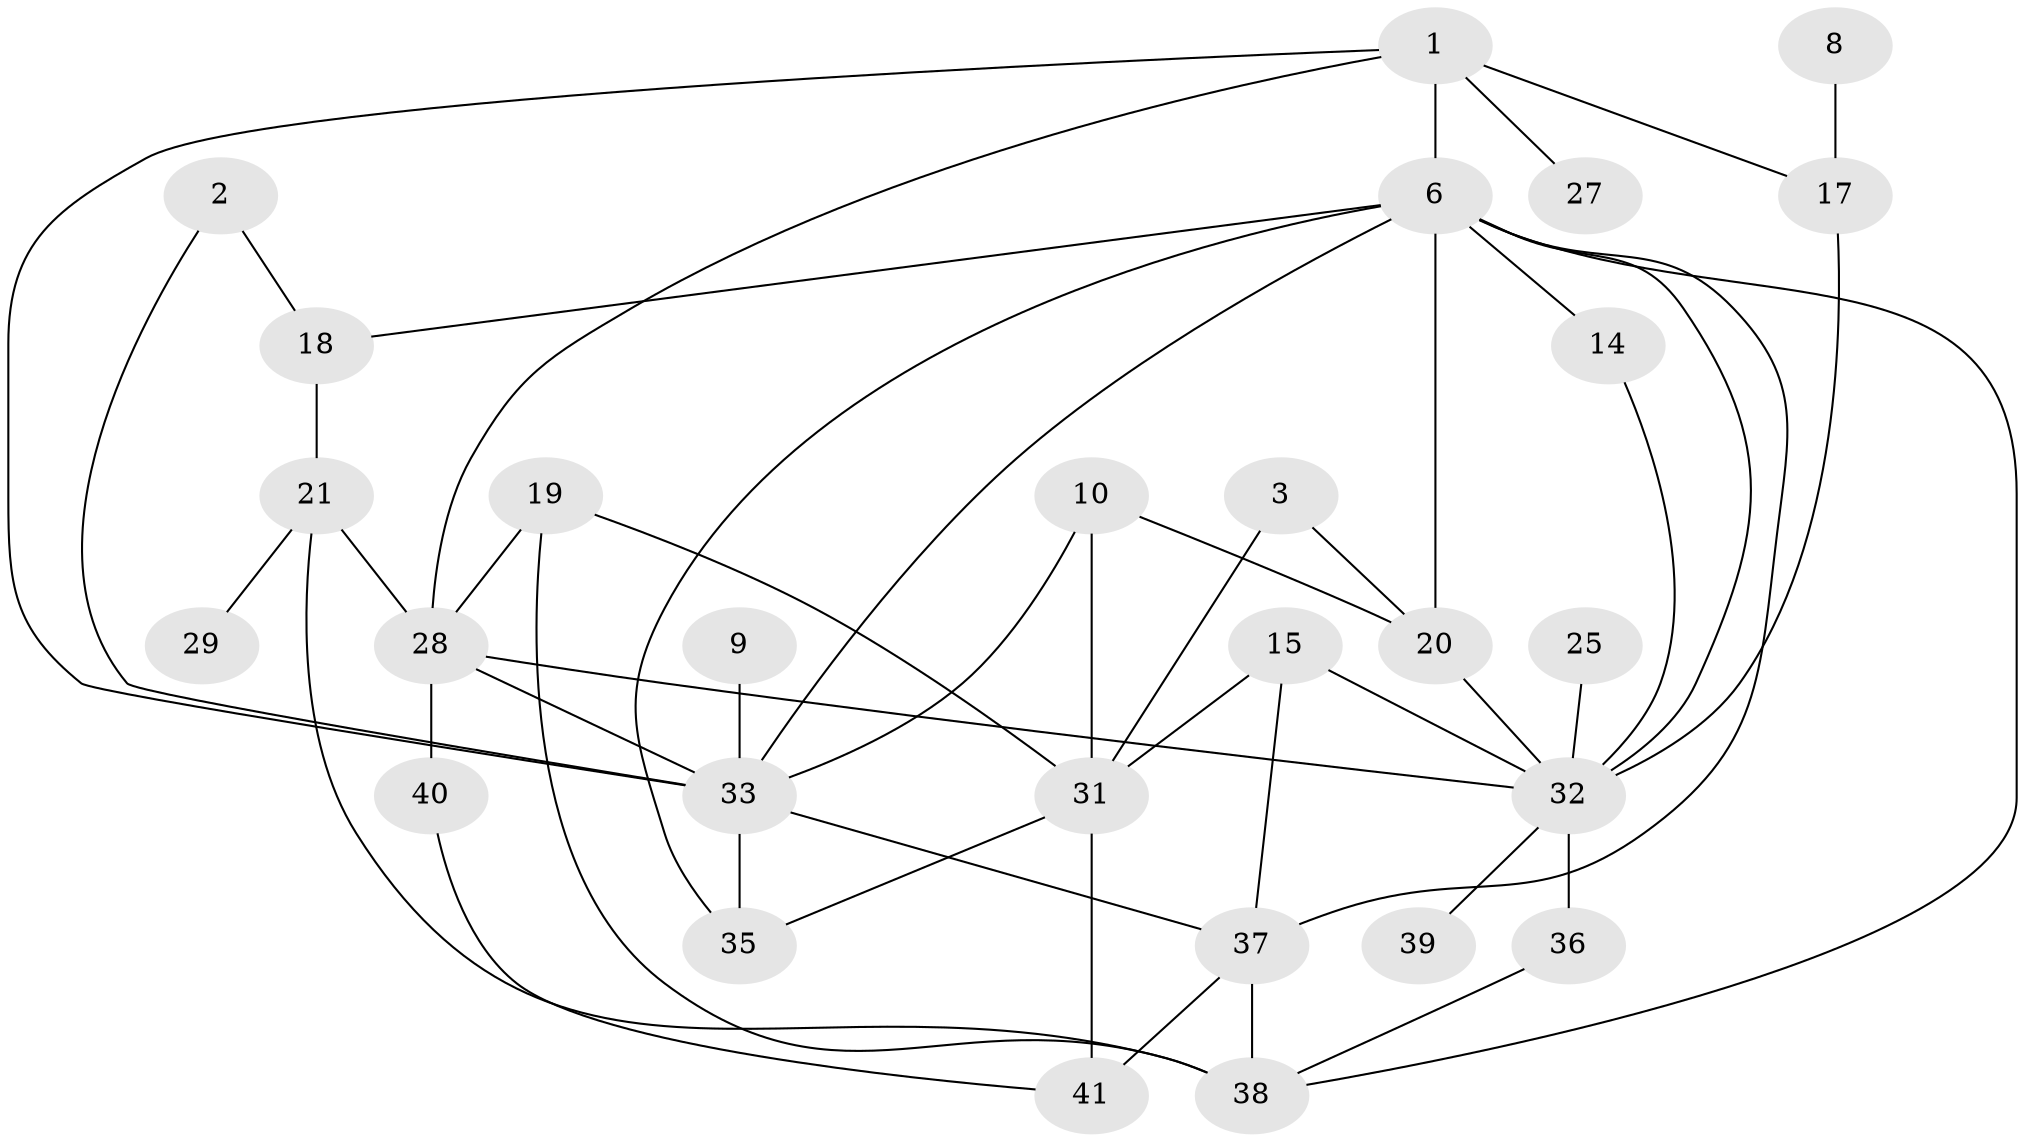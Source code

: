 // original degree distribution, {4: 0.16049382716049382, 1: 0.18518518518518517, 2: 0.30864197530864196, 3: 0.13580246913580246, 5: 0.037037037037037035, 6: 0.024691358024691357, 0: 0.13580246913580246, 7: 0.012345679012345678}
// Generated by graph-tools (version 1.1) at 2025/25/03/09/25 03:25:16]
// undirected, 28 vertices, 49 edges
graph export_dot {
graph [start="1"]
  node [color=gray90,style=filled];
  1;
  2;
  3;
  6;
  8;
  9;
  10;
  14;
  15;
  17;
  18;
  19;
  20;
  21;
  25;
  27;
  28;
  29;
  31;
  32;
  33;
  35;
  36;
  37;
  38;
  39;
  40;
  41;
  1 -- 6 [weight=1.0];
  1 -- 17 [weight=1.0];
  1 -- 27 [weight=1.0];
  1 -- 28 [weight=1.0];
  1 -- 33 [weight=1.0];
  2 -- 18 [weight=1.0];
  2 -- 33 [weight=1.0];
  3 -- 20 [weight=1.0];
  3 -- 31 [weight=1.0];
  6 -- 14 [weight=1.0];
  6 -- 18 [weight=1.0];
  6 -- 20 [weight=1.0];
  6 -- 32 [weight=1.0];
  6 -- 33 [weight=1.0];
  6 -- 35 [weight=1.0];
  6 -- 37 [weight=1.0];
  6 -- 38 [weight=1.0];
  8 -- 17 [weight=1.0];
  9 -- 33 [weight=1.0];
  10 -- 20 [weight=1.0];
  10 -- 31 [weight=1.0];
  10 -- 33 [weight=1.0];
  14 -- 32 [weight=1.0];
  15 -- 31 [weight=1.0];
  15 -- 32 [weight=1.0];
  15 -- 37 [weight=1.0];
  17 -- 32 [weight=1.0];
  18 -- 21 [weight=1.0];
  19 -- 28 [weight=1.0];
  19 -- 31 [weight=1.0];
  19 -- 38 [weight=1.0];
  20 -- 32 [weight=1.0];
  21 -- 28 [weight=1.0];
  21 -- 29 [weight=1.0];
  21 -- 38 [weight=1.0];
  25 -- 32 [weight=1.0];
  28 -- 32 [weight=1.0];
  28 -- 33 [weight=1.0];
  28 -- 40 [weight=1.0];
  31 -- 35 [weight=1.0];
  31 -- 41 [weight=2.0];
  32 -- 36 [weight=2.0];
  32 -- 39 [weight=1.0];
  33 -- 35 [weight=2.0];
  33 -- 37 [weight=1.0];
  36 -- 38 [weight=1.0];
  37 -- 38 [weight=1.0];
  37 -- 41 [weight=1.0];
  40 -- 41 [weight=1.0];
}
